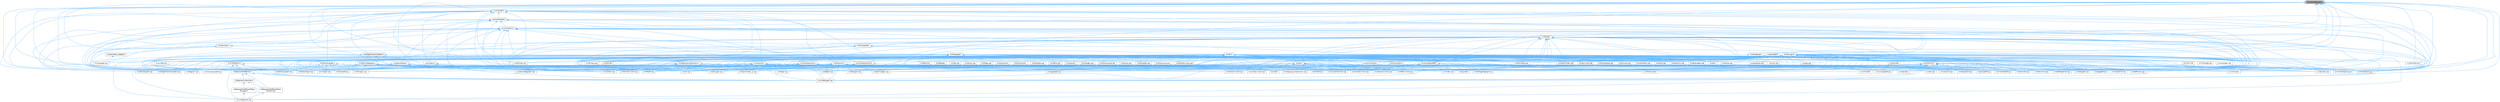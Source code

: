 digraph "src/membergroup.h"
{
 // INTERACTIVE_SVG=YES
 // LATEX_PDF_SIZE
  bgcolor="transparent";
  edge [fontname=Helvetica,fontsize=10,labelfontname=Helvetica,labelfontsize=10];
  node [fontname=Helvetica,fontsize=10,shape=box,height=0.2,width=0.4];
  Node1 [label="src/membergroup.h",height=0.2,width=0.4,color="gray40", fillcolor="grey60", style="filled", fontcolor="black",tooltip=" "];
  Node1 -> Node2 [dir="back",color="steelblue1",style="solid"];
  Node2 [label="src/classdef.cpp",height=0.2,width=0.4,color="grey40", fillcolor="white", style="filled",URL="$de/d89/classdef_8cpp.html",tooltip=" "];
  Node1 -> Node3 [dir="back",color="steelblue1",style="solid"];
  Node3 [label="src/classdef.h",height=0.2,width=0.4,color="grey40", fillcolor="white", style="filled",URL="$d1/da6/classdef_8h.html",tooltip=" "];
  Node3 -> Node2 [dir="back",color="steelblue1",style="solid"];
  Node3 -> Node4 [dir="back",color="steelblue1",style="solid"];
  Node4 [label="src/classlist.h",height=0.2,width=0.4,color="grey40", fillcolor="white", style="filled",URL="$d2/df8/classlist_8h.html",tooltip=" "];
  Node4 -> Node2 [dir="back",color="steelblue1",style="solid"];
  Node4 -> Node5 [dir="back",color="steelblue1",style="solid"];
  Node5 [label="src/classlist.cpp",height=0.2,width=0.4,color="grey40", fillcolor="white", style="filled",URL="$d6/d10/classlist_8cpp.html",tooltip=" "];
  Node4 -> Node6 [dir="back",color="steelblue1",style="solid"];
  Node6 [label="src/code.l",height=0.2,width=0.4,color="grey40", fillcolor="white", style="filled",URL="$da/d1f/code_8l.html",tooltip=" "];
  Node4 -> Node7 [dir="back",color="steelblue1",style="solid"];
  Node7 [label="src/context.cpp",height=0.2,width=0.4,color="grey40", fillcolor="white", style="filled",URL="$db/d12/context_8cpp.html",tooltip=" "];
  Node4 -> Node8 [dir="back",color="steelblue1",style="solid"];
  Node8 [label="src/defgen.cpp",height=0.2,width=0.4,color="grey40", fillcolor="white", style="filled",URL="$d3/d17/defgen_8cpp.html",tooltip=" "];
  Node4 -> Node9 [dir="back",color="steelblue1",style="solid"];
  Node9 [label="src/diagram.cpp",height=0.2,width=0.4,color="grey40", fillcolor="white", style="filled",URL="$da/d0d/diagram_8cpp.html",tooltip=" "];
  Node4 -> Node10 [dir="back",color="steelblue1",style="solid"];
  Node10 [label="src/docbookgen.cpp",height=0.2,width=0.4,color="grey40", fillcolor="white", style="filled",URL="$d8/d29/docbookgen_8cpp.html",tooltip=" "];
  Node4 -> Node11 [dir="back",color="steelblue1",style="solid"];
  Node11 [label="src/docparser.cpp",height=0.2,width=0.4,color="grey40", fillcolor="white", style="filled",URL="$da/d17/docparser_8cpp.html",tooltip=" "];
  Node4 -> Node12 [dir="back",color="steelblue1",style="solid"];
  Node12 [label="src/dotgfxhierarchytable.cpp",height=0.2,width=0.4,color="grey40", fillcolor="white", style="filled",URL="$d4/d09/dotgfxhierarchytable_8cpp.html",tooltip=" "];
  Node4 -> Node13 [dir="back",color="steelblue1",style="solid"];
  Node13 [label="src/dotgroupcollaboration.cpp",height=0.2,width=0.4,color="grey40", fillcolor="white", style="filled",URL="$d1/d86/dotgroupcollaboration_8cpp.html",tooltip=" "];
  Node4 -> Node14 [dir="back",color="steelblue1",style="solid"];
  Node14 [label="src/doxygen.cpp",height=0.2,width=0.4,color="grey40", fillcolor="white", style="filled",URL="$dc/d98/doxygen_8cpp.html",tooltip=" "];
  Node4 -> Node15 [dir="back",color="steelblue1",style="solid"];
  Node15 [label="src/filedef.cpp",height=0.2,width=0.4,color="grey40", fillcolor="white", style="filled",URL="$d6/ddc/filedef_8cpp.html",tooltip=" "];
  Node4 -> Node16 [dir="back",color="steelblue1",style="solid"];
  Node16 [label="src/fortrancode.l",height=0.2,width=0.4,color="grey40", fillcolor="white", style="filled",URL="$d9/d5b/fortrancode_8l.html",tooltip=" "];
  Node4 -> Node17 [dir="back",color="steelblue1",style="solid"];
  Node17 [label="src/groupdef.cpp",height=0.2,width=0.4,color="grey40", fillcolor="white", style="filled",URL="$d6/d42/groupdef_8cpp.html",tooltip=" "];
  Node4 -> Node18 [dir="back",color="steelblue1",style="solid"];
  Node18 [label="src/index.cpp",height=0.2,width=0.4,color="grey40", fillcolor="white", style="filled",URL="$db/d14/index_8cpp.html",tooltip="This file contains functions for the various index pages."];
  Node4 -> Node19 [dir="back",color="steelblue1",style="solid"];
  Node19 [label="src/latexgen.cpp",height=0.2,width=0.4,color="grey40", fillcolor="white", style="filled",URL="$d4/d42/latexgen_8cpp.html",tooltip=" "];
  Node4 -> Node20 [dir="back",color="steelblue1",style="solid"];
  Node20 [label="src/namespacedef.cpp",height=0.2,width=0.4,color="grey40", fillcolor="white", style="filled",URL="$d7/d1c/namespacedef_8cpp.html",tooltip=" "];
  Node4 -> Node21 [dir="back",color="steelblue1",style="solid"];
  Node21 [label="src/perlmodgen.cpp",height=0.2,width=0.4,color="grey40", fillcolor="white", style="filled",URL="$de/dd0/perlmodgen_8cpp.html",tooltip=" "];
  Node4 -> Node22 [dir="back",color="steelblue1",style="solid"];
  Node22 [label="src/pycode.l",height=0.2,width=0.4,color="grey40", fillcolor="white", style="filled",URL="$d3/ded/pycode_8l.html",tooltip=" "];
  Node4 -> Node23 [dir="back",color="steelblue1",style="solid"];
  Node23 [label="src/rtfgen.cpp",height=0.2,width=0.4,color="grey40", fillcolor="white", style="filled",URL="$d0/d9c/rtfgen_8cpp.html",tooltip=" "];
  Node4 -> Node24 [dir="back",color="steelblue1",style="solid"];
  Node24 [label="src/searchindex_js.cpp",height=0.2,width=0.4,color="grey40", fillcolor="white", style="filled",URL="$d9/d2f/searchindex__js_8cpp.html",tooltip=" "];
  Node4 -> Node25 [dir="back",color="steelblue1",style="solid"];
  Node25 [label="src/util.cpp",height=0.2,width=0.4,color="grey40", fillcolor="white", style="filled",URL="$df/d2d/util_8cpp.html",tooltip=" "];
  Node4 -> Node26 [dir="back",color="steelblue1",style="solid"];
  Node26 [label="src/vhdldocgen.cpp",height=0.2,width=0.4,color="grey40", fillcolor="white", style="filled",URL="$de/dea/vhdldocgen_8cpp.html",tooltip=" "];
  Node4 -> Node27 [dir="back",color="steelblue1",style="solid"];
  Node27 [label="src/xmlgen.cpp",height=0.2,width=0.4,color="grey40", fillcolor="white", style="filled",URL="$d0/dc3/xmlgen_8cpp.html",tooltip=" "];
  Node3 -> Node28 [dir="back",color="steelblue1",style="solid"];
  Node28 [label="src/context.h",height=0.2,width=0.4,color="grey40", fillcolor="white", style="filled",URL="$dc/d1e/context_8h.html",tooltip=" "];
  Node28 -> Node7 [dir="back",color="steelblue1",style="solid"];
  Node28 -> Node14 [dir="back",color="steelblue1",style="solid"];
  Node3 -> Node9 [dir="back",color="steelblue1",style="solid"];
  Node3 -> Node10 [dir="back",color="steelblue1",style="solid"];
  Node3 -> Node29 [dir="back",color="steelblue1",style="solid"];
  Node29 [label="src/docsets.cpp",height=0.2,width=0.4,color="grey40", fillcolor="white", style="filled",URL="$d7/d8f/docsets_8cpp.html",tooltip=" "];
  Node3 -> Node30 [dir="back",color="steelblue1",style="solid"];
  Node30 [label="src/dotclassgraph.h",height=0.2,width=0.4,color="grey40", fillcolor="white", style="filled",URL="$d5/d04/dotclassgraph_8h.html",tooltip=" "];
  Node30 -> Node2 [dir="back",color="steelblue1",style="solid"];
  Node30 -> Node7 [dir="back",color="steelblue1",style="solid"];
  Node30 -> Node8 [dir="back",color="steelblue1",style="solid"];
  Node30 -> Node10 [dir="back",color="steelblue1",style="solid"];
  Node30 -> Node31 [dir="back",color="steelblue1",style="solid"];
  Node31 [label="src/dotclassgraph.cpp",height=0.2,width=0.4,color="grey40", fillcolor="white", style="filled",URL="$d4/dcd/dotclassgraph_8cpp.html",tooltip=" "];
  Node30 -> Node32 [dir="back",color="steelblue1",style="solid"];
  Node32 [label="src/htmlgen.cpp",height=0.2,width=0.4,color="grey40", fillcolor="white", style="filled",URL="$d8/d6e/htmlgen_8cpp.html",tooltip=" "];
  Node30 -> Node19 [dir="back",color="steelblue1",style="solid"];
  Node30 -> Node23 [dir="back",color="steelblue1",style="solid"];
  Node30 -> Node27 [dir="back",color="steelblue1",style="solid"];
  Node3 -> Node33 [dir="back",color="steelblue1",style="solid"];
  Node33 [label="src/dotgfxhierarchytable.h",height=0.2,width=0.4,color="grey40", fillcolor="white", style="filled",URL="$d2/de7/dotgfxhierarchytable_8h.html",tooltip=" "];
  Node33 -> Node7 [dir="back",color="steelblue1",style="solid"];
  Node33 -> Node28 [dir="back",color="steelblue1",style="solid"];
  Node33 -> Node12 [dir="back",color="steelblue1",style="solid"];
  Node33 -> Node32 [dir="back",color="steelblue1",style="solid"];
  Node33 -> Node18 [dir="back",color="steelblue1",style="solid"];
  Node3 -> Node34 [dir="back",color="steelblue1",style="solid"];
  Node34 [label="src/dotnode.cpp",height=0.2,width=0.4,color="grey40", fillcolor="white", style="filled",URL="$df/d58/dotnode_8cpp.html",tooltip=" "];
  Node3 -> Node15 [dir="back",color="steelblue1",style="solid"];
  Node3 -> Node35 [dir="back",color="steelblue1",style="solid"];
  Node35 [label="src/ftvhelp.cpp",height=0.2,width=0.4,color="grey40", fillcolor="white", style="filled",URL="$db/d41/ftvhelp_8cpp.html",tooltip=" "];
  Node3 -> Node17 [dir="back",color="steelblue1",style="solid"];
  Node3 -> Node36 [dir="back",color="steelblue1",style="solid"];
  Node36 [label="src/memberdef.h",height=0.2,width=0.4,color="grey40", fillcolor="white", style="filled",URL="$d4/d46/memberdef_8h.html",tooltip=" "];
  Node36 -> Node10 [dir="back",color="steelblue1",style="solid"];
  Node36 -> Node29 [dir="back",color="steelblue1",style="solid"];
  Node36 -> Node37 [dir="back",color="steelblue1",style="solid"];
  Node37 [label="src/dotcallgraph.h",height=0.2,width=0.4,color="grey40", fillcolor="white", style="filled",URL="$dc/dcf/dotcallgraph_8h.html",tooltip=" "];
  Node37 -> Node7 [dir="back",color="steelblue1",style="solid"];
  Node37 -> Node10 [dir="back",color="steelblue1",style="solid"];
  Node37 -> Node38 [dir="back",color="steelblue1",style="solid"];
  Node38 [label="src/dotcallgraph.cpp",height=0.2,width=0.4,color="grey40", fillcolor="white", style="filled",URL="$d4/dd5/dotcallgraph_8cpp.html",tooltip=" "];
  Node37 -> Node32 [dir="back",color="steelblue1",style="solid"];
  Node37 -> Node19 [dir="back",color="steelblue1",style="solid"];
  Node37 -> Node39 [dir="back",color="steelblue1",style="solid"];
  Node39 [label="src/memberdef.cpp",height=0.2,width=0.4,color="grey40", fillcolor="white", style="filled",URL="$d0/d72/memberdef_8cpp.html",tooltip=" "];
  Node37 -> Node23 [dir="back",color="steelblue1",style="solid"];
  Node36 -> Node15 [dir="back",color="steelblue1",style="solid"];
  Node36 -> Node40 [dir="back",color="steelblue1",style="solid"];
  Node40 [label="src/htmldocvisitor.cpp",height=0.2,width=0.4,color="grey40", fillcolor="white", style="filled",URL="$da/db0/htmldocvisitor_8cpp.html",tooltip=" "];
  Node36 -> Node41 [dir="back",color="steelblue1",style="solid"];
  Node41 [label="src/htmlhelp.cpp",height=0.2,width=0.4,color="grey40", fillcolor="white", style="filled",URL="$d3/d4b/htmlhelp_8cpp.html",tooltip=" "];
  Node36 -> Node39 [dir="back",color="steelblue1",style="solid"];
  Node36 -> Node42 [dir="back",color="steelblue1",style="solid"];
  Node42 [label="src/memberlist.h",height=0.2,width=0.4,color="grey40", fillcolor="white", style="filled",URL="$dd/d78/memberlist_8h.html",tooltip=" "];
  Node42 -> Node2 [dir="back",color="steelblue1",style="solid"];
  Node42 -> Node28 [dir="back",color="steelblue1",style="solid"];
  Node42 -> Node8 [dir="back",color="steelblue1",style="solid"];
  Node42 -> Node43 [dir="back",color="steelblue1",style="solid"];
  Node43 [label="src/definition.cpp",height=0.2,width=0.4,color="grey40", fillcolor="white", style="filled",URL="$d3/dea/definition_8cpp.html",tooltip=" "];
  Node42 -> Node10 [dir="back",color="steelblue1",style="solid"];
  Node42 -> Node38 [dir="back",color="steelblue1",style="solid"];
  Node42 -> Node34 [dir="back",color="steelblue1",style="solid"];
  Node42 -> Node14 [dir="back",color="steelblue1",style="solid"];
  Node42 -> Node44 [dir="back",color="steelblue1",style="solid"];
  Node44 [label="src/doxygen.h",height=0.2,width=0.4,color="grey40", fillcolor="white", style="filled",URL="$d1/da1/doxygen_8h.html",tooltip=" "];
  Node44 -> Node2 [dir="back",color="steelblue1",style="solid"];
  Node44 -> Node5 [dir="back",color="steelblue1",style="solid"];
  Node44 -> Node6 [dir="back",color="steelblue1",style="solid"];
  Node44 -> Node45 [dir="back",color="steelblue1",style="solid"];
  Node45 [label="src/commentcnv.l",height=0.2,width=0.4,color="grey40", fillcolor="white", style="filled",URL="$d0/d47/commentcnv_8l.html",tooltip=" "];
  Node44 -> Node46 [dir="back",color="steelblue1",style="solid"];
  Node46 [label="src/commentscan.l",height=0.2,width=0.4,color="grey40", fillcolor="white", style="filled",URL="$d7/d5f/commentscan_8l.html",tooltip=" "];
  Node44 -> Node47 [dir="back",color="steelblue1",style="solid"];
  Node47 [label="src/conceptdef.cpp",height=0.2,width=0.4,color="grey40", fillcolor="white", style="filled",URL="$d8/d0a/conceptdef_8cpp.html",tooltip=" "];
  Node44 -> Node7 [dir="back",color="steelblue1",style="solid"];
  Node44 -> Node8 [dir="back",color="steelblue1",style="solid"];
  Node44 -> Node43 [dir="back",color="steelblue1",style="solid"];
  Node44 -> Node9 [dir="back",color="steelblue1",style="solid"];
  Node44 -> Node48 [dir="back",color="steelblue1",style="solid"];
  Node48 [label="src/dirdef.cpp",height=0.2,width=0.4,color="grey40", fillcolor="white", style="filled",URL="$d8/d52/dirdef_8cpp.html",tooltip=" "];
  Node44 -> Node10 [dir="back",color="steelblue1",style="solid"];
  Node44 -> Node49 [dir="back",color="steelblue1",style="solid"];
  Node49 [label="src/docbookvisitor.cpp",height=0.2,width=0.4,color="grey40", fillcolor="white", style="filled",URL="$dc/d05/docbookvisitor_8cpp.html",tooltip=" "];
  Node44 -> Node50 [dir="back",color="steelblue1",style="solid"];
  Node50 [label="src/docgroup.cpp",height=0.2,width=0.4,color="grey40", fillcolor="white", style="filled",URL="$d3/d36/docgroup_8cpp.html",tooltip=" "];
  Node44 -> Node51 [dir="back",color="steelblue1",style="solid"];
  Node51 [label="src/docnode.cpp",height=0.2,width=0.4,color="grey40", fillcolor="white", style="filled",URL="$d0/d2b/docnode_8cpp.html",tooltip=" "];
  Node44 -> Node11 [dir="back",color="steelblue1",style="solid"];
  Node44 -> Node29 [dir="back",color="steelblue1",style="solid"];
  Node44 -> Node52 [dir="back",color="steelblue1",style="solid"];
  Node52 [label="src/doctokenizer.l",height=0.2,width=0.4,color="grey40", fillcolor="white", style="filled",URL="$d1/d39/doctokenizer_8l.html",tooltip=" "];
  Node44 -> Node53 [dir="back",color="steelblue1",style="solid"];
  Node53 [label="src/docvisitor.cpp",height=0.2,width=0.4,color="grey40", fillcolor="white", style="filled",URL="$da/d39/docvisitor_8cpp.html",tooltip=" "];
  Node44 -> Node54 [dir="back",color="steelblue1",style="solid"];
  Node54 [label="src/dot.cpp",height=0.2,width=0.4,color="grey40", fillcolor="white", style="filled",URL="$de/daa/dot_8cpp.html",tooltip=" "];
  Node44 -> Node55 [dir="back",color="steelblue1",style="solid"];
  Node55 [label="src/dot.h",height=0.2,width=0.4,color="grey40", fillcolor="white", style="filled",URL="$d6/d4a/dot_8h.html",tooltip=" "];
  Node55 -> Node2 [dir="back",color="steelblue1",style="solid"];
  Node55 -> Node7 [dir="back",color="steelblue1",style="solid"];
  Node55 -> Node8 [dir="back",color="steelblue1",style="solid"];
  Node55 -> Node48 [dir="back",color="steelblue1",style="solid"];
  Node55 -> Node10 [dir="back",color="steelblue1",style="solid"];
  Node55 -> Node49 [dir="back",color="steelblue1",style="solid"];
  Node55 -> Node54 [dir="back",color="steelblue1",style="solid"];
  Node55 -> Node56 [dir="back",color="steelblue1",style="solid"];
  Node56 [label="src/dotfilepatcher.cpp",height=0.2,width=0.4,color="grey40", fillcolor="white", style="filled",URL="$d9/d92/dotfilepatcher_8cpp.html",tooltip=" "];
  Node55 -> Node57 [dir="back",color="steelblue1",style="solid"];
  Node57 [label="src/dotgraph.cpp",height=0.2,width=0.4,color="grey40", fillcolor="white", style="filled",URL="$de/d45/dotgraph_8cpp.html",tooltip=" "];
  Node55 -> Node58 [dir="back",color="steelblue1",style="solid"];
  Node58 [label="src/dotlegendgraph.cpp",height=0.2,width=0.4,color="grey40", fillcolor="white", style="filled",URL="$d4/d33/dotlegendgraph_8cpp.html",tooltip=" "];
  Node55 -> Node59 [dir="back",color="steelblue1",style="solid"];
  Node59 [label="src/dotrunner.cpp",height=0.2,width=0.4,color="grey40", fillcolor="white", style="filled",URL="$d1/dfe/dotrunner_8cpp.html",tooltip=" "];
  Node55 -> Node14 [dir="back",color="steelblue1",style="solid"];
  Node55 -> Node15 [dir="back",color="steelblue1",style="solid"];
  Node55 -> Node17 [dir="back",color="steelblue1",style="solid"];
  Node55 -> Node40 [dir="back",color="steelblue1",style="solid"];
  Node55 -> Node32 [dir="back",color="steelblue1",style="solid"];
  Node55 -> Node18 [dir="back",color="steelblue1",style="solid"];
  Node55 -> Node60 [dir="back",color="steelblue1",style="solid"];
  Node60 [label="src/latexdocvisitor.cpp",height=0.2,width=0.4,color="grey40", fillcolor="white", style="filled",URL="$d1/d4e/latexdocvisitor_8cpp.html",tooltip=" "];
  Node55 -> Node19 [dir="back",color="steelblue1",style="solid"];
  Node55 -> Node61 [dir="back",color="steelblue1",style="solid"];
  Node61 [label="src/mandocvisitor.cpp",height=0.2,width=0.4,color="grey40", fillcolor="white", style="filled",URL="$d8/dde/mandocvisitor_8cpp.html",tooltip=" "];
  Node55 -> Node39 [dir="back",color="steelblue1",style="solid"];
  Node55 -> Node62 [dir="back",color="steelblue1",style="solid"];
  Node62 [label="src/rtfdocvisitor.cpp",height=0.2,width=0.4,color="grey40", fillcolor="white", style="filled",URL="$de/d9a/rtfdocvisitor_8cpp.html",tooltip=" "];
  Node55 -> Node23 [dir="back",color="steelblue1",style="solid"];
  Node55 -> Node63 [dir="back",color="steelblue1",style="solid"];
  Node63 [label="src/xmldocvisitor.cpp",height=0.2,width=0.4,color="grey40", fillcolor="white", style="filled",URL="$dd/db6/xmldocvisitor_8cpp.html",tooltip=" "];
  Node55 -> Node27 [dir="back",color="steelblue1",style="solid"];
  Node44 -> Node64 [dir="back",color="steelblue1",style="solid"];
  Node64 [label="src/dotdirdeps.cpp",height=0.2,width=0.4,color="grey40", fillcolor="white", style="filled",URL="$da/d45/dotdirdeps_8cpp.html",tooltip=" "];
  Node44 -> Node56 [dir="back",color="steelblue1",style="solid"];
  Node44 -> Node12 [dir="back",color="steelblue1",style="solid"];
  Node44 -> Node57 [dir="back",color="steelblue1",style="solid"];
  Node44 -> Node13 [dir="back",color="steelblue1",style="solid"];
  Node44 -> Node58 [dir="back",color="steelblue1",style="solid"];
  Node44 -> Node34 [dir="back",color="steelblue1",style="solid"];
  Node44 -> Node59 [dir="back",color="steelblue1",style="solid"];
  Node44 -> Node14 [dir="back",color="steelblue1",style="solid"];
  Node44 -> Node65 [dir="back",color="steelblue1",style="solid"];
  Node65 [label="src/eclipsehelp.cpp",height=0.2,width=0.4,color="grey40", fillcolor="white", style="filled",URL="$d8/d56/eclipsehelp_8cpp.html",tooltip=" "];
  Node44 -> Node66 [dir="back",color="steelblue1",style="solid"];
  Node66 [label="src/entry.cpp",height=0.2,width=0.4,color="grey40", fillcolor="white", style="filled",URL="$d2/dd2/entry_8cpp.html",tooltip=" "];
  Node44 -> Node15 [dir="back",color="steelblue1",style="solid"];
  Node44 -> Node67 [dir="back",color="steelblue1",style="solid"];
  Node67 [label="src/formula.cpp",height=0.2,width=0.4,color="grey40", fillcolor="white", style="filled",URL="$d7/d5b/formula_8cpp.html",tooltip=" "];
  Node44 -> Node16 [dir="back",color="steelblue1",style="solid"];
  Node44 -> Node68 [dir="back",color="steelblue1",style="solid"];
  Node68 [label="src/fortranscanner.l",height=0.2,width=0.4,color="grey40", fillcolor="white", style="filled",URL="$dd/d00/fortranscanner_8l.html",tooltip=" "];
  Node44 -> Node35 [dir="back",color="steelblue1",style="solid"];
  Node44 -> Node17 [dir="back",color="steelblue1",style="solid"];
  Node44 -> Node40 [dir="back",color="steelblue1",style="solid"];
  Node44 -> Node32 [dir="back",color="steelblue1",style="solid"];
  Node44 -> Node41 [dir="back",color="steelblue1",style="solid"];
  Node44 -> Node18 [dir="back",color="steelblue1",style="solid"];
  Node44 -> Node60 [dir="back",color="steelblue1",style="solid"];
  Node44 -> Node19 [dir="back",color="steelblue1",style="solid"];
  Node44 -> Node69 [dir="back",color="steelblue1",style="solid"];
  Node69 [label="src/layout.cpp",height=0.2,width=0.4,color="grey40", fillcolor="white", style="filled",URL="$db/d16/layout_8cpp.html",tooltip=" "];
  Node44 -> Node70 [dir="back",color="steelblue1",style="solid"];
  Node70 [label="src/lexcode.l",height=0.2,width=0.4,color="grey40", fillcolor="white", style="filled",URL="$d0/d7e/lexcode_8l.html",tooltip=" "];
  Node44 -> Node71 [dir="back",color="steelblue1",style="solid"];
  Node71 [label="src/main.cpp",height=0.2,width=0.4,color="grey40", fillcolor="white", style="filled",URL="$df/d0a/main_8cpp.html",tooltip="main entry point for doxygen"];
  Node44 -> Node61 [dir="back",color="steelblue1",style="solid"];
  Node44 -> Node72 [dir="back",color="steelblue1",style="solid"];
  Node72 [label="src/mangen.cpp",height=0.2,width=0.4,color="grey40", fillcolor="white", style="filled",URL="$d7/de7/mangen_8cpp.html",tooltip=" "];
  Node44 -> Node73 [dir="back",color="steelblue1",style="solid"];
  Node73 [label="src/markdown.cpp",height=0.2,width=0.4,color="grey40", fillcolor="white", style="filled",URL="$de/d04/markdown_8cpp.html",tooltip=" "];
  Node44 -> Node39 [dir="back",color="steelblue1",style="solid"];
  Node44 -> Node74 [dir="back",color="steelblue1",style="solid"];
  Node74 [label="src/membergroup.cpp",height=0.2,width=0.4,color="grey40", fillcolor="white", style="filled",URL="$d6/d18/membergroup_8cpp.html",tooltip=" "];
  Node44 -> Node75 [dir="back",color="steelblue1",style="solid"];
  Node75 [label="src/memberlist.cpp",height=0.2,width=0.4,color="grey40", fillcolor="white", style="filled",URL="$d0/d14/memberlist_8cpp.html",tooltip=" "];
  Node44 -> Node76 [dir="back",color="steelblue1",style="solid"];
  Node76 [label="src/message.cpp",height=0.2,width=0.4,color="grey40", fillcolor="white", style="filled",URL="$d8/d6a/message_8cpp.html",tooltip=" "];
  Node44 -> Node77 [dir="back",color="steelblue1",style="solid"];
  Node77 [label="src/msc.cpp",height=0.2,width=0.4,color="grey40", fillcolor="white", style="filled",URL="$db/d33/msc_8cpp.html",tooltip=" "];
  Node44 -> Node20 [dir="back",color="steelblue1",style="solid"];
  Node44 -> Node78 [dir="back",color="steelblue1",style="solid"];
  Node78 [label="src/outputgen.cpp",height=0.2,width=0.4,color="grey40", fillcolor="white", style="filled",URL="$d0/d17/outputgen_8cpp.html",tooltip=" "];
  Node44 -> Node79 [dir="back",color="steelblue1",style="solid"];
  Node79 [label="src/outputlist.cpp",height=0.2,width=0.4,color="grey40", fillcolor="white", style="filled",URL="$db/dd8/outputlist_8cpp.html",tooltip=" "];
  Node44 -> Node80 [dir="back",color="steelblue1",style="solid"];
  Node80 [label="src/outputlist.h",height=0.2,width=0.4,color="grey40", fillcolor="white", style="filled",URL="$d2/db9/outputlist_8h.html",tooltip=" "];
  Node80 -> Node2 [dir="back",color="steelblue1",style="solid"];
  Node80 -> Node5 [dir="back",color="steelblue1",style="solid"];
  Node80 -> Node6 [dir="back",color="steelblue1",style="solid"];
  Node80 -> Node47 [dir="back",color="steelblue1",style="solid"];
  Node80 -> Node43 [dir="back",color="steelblue1",style="solid"];
  Node80 -> Node48 [dir="back",color="steelblue1",style="solid"];
  Node80 -> Node14 [dir="back",color="steelblue1",style="solid"];
  Node80 -> Node15 [dir="back",color="steelblue1",style="solid"];
  Node80 -> Node16 [dir="back",color="steelblue1",style="solid"];
  Node80 -> Node17 [dir="back",color="steelblue1",style="solid"];
  Node80 -> Node18 [dir="back",color="steelblue1",style="solid"];
  Node80 -> Node39 [dir="back",color="steelblue1",style="solid"];
  Node80 -> Node74 [dir="back",color="steelblue1",style="solid"];
  Node80 -> Node75 [dir="back",color="steelblue1",style="solid"];
  Node80 -> Node20 [dir="back",color="steelblue1",style="solid"];
  Node80 -> Node79 [dir="back",color="steelblue1",style="solid"];
  Node80 -> Node81 [dir="back",color="steelblue1",style="solid"];
  Node81 [label="src/pagedef.cpp",height=0.2,width=0.4,color="grey40", fillcolor="white", style="filled",URL="$d9/db4/pagedef_8cpp.html",tooltip=" "];
  Node80 -> Node22 [dir="back",color="steelblue1",style="solid"];
  Node80 -> Node82 [dir="back",color="steelblue1",style="solid"];
  Node82 [label="src/sqlcode.l",height=0.2,width=0.4,color="grey40", fillcolor="white", style="filled",URL="$d2/dda/sqlcode_8l.html",tooltip=" "];
  Node80 -> Node25 [dir="back",color="steelblue1",style="solid"];
  Node80 -> Node83 [dir="back",color="steelblue1",style="solid"];
  Node83 [label="src/vhdlcode.l",height=0.2,width=0.4,color="grey40", fillcolor="white", style="filled",URL="$d5/d6a/vhdlcode_8l.html",tooltip=" "];
  Node80 -> Node26 [dir="back",color="steelblue1",style="solid"];
  Node80 -> Node84 [dir="back",color="steelblue1",style="solid"];
  Node84 [label="src/vhdljjparser.cpp",height=0.2,width=0.4,color="grey40", fillcolor="white", style="filled",URL="$d1/d86/vhdljjparser_8cpp.html",tooltip=" "];
  Node80 -> Node85 [dir="back",color="steelblue1",style="solid"];
  Node85 [label="src/xmlcode.l",height=0.2,width=0.4,color="grey40", fillcolor="white", style="filled",URL="$dc/dc1/xmlcode_8l.html",tooltip=" "];
  Node44 -> Node81 [dir="back",color="steelblue1",style="solid"];
  Node44 -> Node21 [dir="back",color="steelblue1",style="solid"];
  Node44 -> Node86 [dir="back",color="steelblue1",style="solid"];
  Node86 [label="src/plantuml.cpp",height=0.2,width=0.4,color="grey40", fillcolor="white", style="filled",URL="$d7/d5b/plantuml_8cpp.html",tooltip=" "];
  Node44 -> Node87 [dir="back",color="steelblue1",style="solid"];
  Node87 [label="src/pre.l",height=0.2,width=0.4,color="grey40", fillcolor="white", style="filled",URL="$d0/da7/pre_8l.html",tooltip=" "];
  Node44 -> Node22 [dir="back",color="steelblue1",style="solid"];
  Node44 -> Node88 [dir="back",color="steelblue1",style="solid"];
  Node88 [label="src/pyscanner.l",height=0.2,width=0.4,color="grey40", fillcolor="white", style="filled",URL="$de/d2b/pyscanner_8l.html",tooltip=" "];
  Node44 -> Node89 [dir="back",color="steelblue1",style="solid"];
  Node89 [label="src/qhp.cpp",height=0.2,width=0.4,color="grey40", fillcolor="white", style="filled",URL="$d9/d45/qhp_8cpp.html",tooltip=" "];
  Node44 -> Node62 [dir="back",color="steelblue1",style="solid"];
  Node44 -> Node23 [dir="back",color="steelblue1",style="solid"];
  Node44 -> Node90 [dir="back",color="steelblue1",style="solid"];
  Node90 [label="src/scanner.l",height=0.2,width=0.4,color="grey40", fillcolor="white", style="filled",URL="$da/d11/scanner_8l.html",tooltip=" "];
  Node44 -> Node91 [dir="back",color="steelblue1",style="solid"];
  Node91 [label="src/searchindex.cpp",height=0.2,width=0.4,color="grey40", fillcolor="white", style="filled",URL="$d7/d79/searchindex_8cpp.html",tooltip=" "];
  Node44 -> Node24 [dir="back",color="steelblue1",style="solid"];
  Node44 -> Node82 [dir="back",color="steelblue1",style="solid"];
  Node44 -> Node92 [dir="back",color="steelblue1",style="solid"];
  Node92 [label="src/symbolresolver.cpp",height=0.2,width=0.4,color="grey40", fillcolor="white", style="filled",URL="$d2/d99/symbolresolver_8cpp.html",tooltip=" "];
  Node44 -> Node93 [dir="back",color="steelblue1",style="solid"];
  Node93 [label="src/tagreader.cpp",height=0.2,width=0.4,color="grey40", fillcolor="white", style="filled",URL="$d4/d7b/tagreader_8cpp.html",tooltip=" "];
  Node44 -> Node94 [dir="back",color="steelblue1",style="solid"];
  Node94 [label="src/tooltip.cpp",height=0.2,width=0.4,color="grey40", fillcolor="white", style="filled",URL="$d7/d56/tooltip_8cpp.html",tooltip=" "];
  Node44 -> Node25 [dir="back",color="steelblue1",style="solid"];
  Node44 -> Node83 [dir="back",color="steelblue1",style="solid"];
  Node44 -> Node26 [dir="back",color="steelblue1",style="solid"];
  Node44 -> Node84 [dir="back",color="steelblue1",style="solid"];
  Node44 -> Node85 [dir="back",color="steelblue1",style="solid"];
  Node44 -> Node63 [dir="back",color="steelblue1",style="solid"];
  Node44 -> Node27 [dir="back",color="steelblue1",style="solid"];
  Node42 -> Node15 [dir="back",color="steelblue1",style="solid"];
  Node42 -> Node95 [dir="back",color="steelblue1",style="solid"];
  Node95 [label="src/filedef.h",height=0.2,width=0.4,color="grey40", fillcolor="white", style="filled",URL="$d4/d3a/filedef_8h.html",tooltip=" "];
  Node95 -> Node2 [dir="back",color="steelblue1",style="solid"];
  Node95 -> Node6 [dir="back",color="steelblue1",style="solid"];
  Node95 -> Node96 [dir="back",color="steelblue1",style="solid"];
  Node96 [label="src/conceptdef.h",height=0.2,width=0.4,color="grey40", fillcolor="white", style="filled",URL="$da/df1/conceptdef_8h.html",tooltip=" "];
  Node96 -> Node47 [dir="back",color="steelblue1",style="solid"];
  Node96 -> Node14 [dir="back",color="steelblue1",style="solid"];
  Node96 -> Node15 [dir="back",color="steelblue1",style="solid"];
  Node96 -> Node20 [dir="back",color="steelblue1",style="solid"];
  Node96 -> Node97 [dir="back",color="steelblue1",style="solid"];
  Node97 [label="src/util.h",height=0.2,width=0.4,color="grey40", fillcolor="white", style="filled",URL="$d8/d3c/util_8h.html",tooltip="A bunch of utility functions."];
  Node97 -> Node98 [dir="back",color="steelblue1",style="solid"];
  Node98 [label="src/cite.cpp",height=0.2,width=0.4,color="grey40", fillcolor="white", style="filled",URL="$d5/d0b/cite_8cpp.html",tooltip=" "];
  Node97 -> Node2 [dir="back",color="steelblue1",style="solid"];
  Node97 -> Node5 [dir="back",color="steelblue1",style="solid"];
  Node97 -> Node6 [dir="back",color="steelblue1",style="solid"];
  Node97 -> Node45 [dir="back",color="steelblue1",style="solid"];
  Node97 -> Node46 [dir="back",color="steelblue1",style="solid"];
  Node97 -> Node47 [dir="back",color="steelblue1",style="solid"];
  Node97 -> Node7 [dir="back",color="steelblue1",style="solid"];
  Node97 -> Node99 [dir="back",color="steelblue1",style="solid"];
  Node99 [label="src/declinfo.l",height=0.2,width=0.4,color="grey40", fillcolor="white", style="filled",URL="$d8/d0f/declinfo_8l.html",tooltip=" "];
  Node97 -> Node100 [dir="back",color="steelblue1",style="solid"];
  Node100 [label="src/defargs.l",height=0.2,width=0.4,color="grey40", fillcolor="white", style="filled",URL="$de/df3/defargs_8l.html",tooltip=" "];
  Node97 -> Node8 [dir="back",color="steelblue1",style="solid"];
  Node97 -> Node43 [dir="back",color="steelblue1",style="solid"];
  Node97 -> Node101 [dir="back",color="steelblue1",style="solid"];
  Node101 [label="src/dia.cpp",height=0.2,width=0.4,color="grey40", fillcolor="white", style="filled",URL="$d1/df5/dia_8cpp.html",tooltip=" "];
  Node97 -> Node9 [dir="back",color="steelblue1",style="solid"];
  Node97 -> Node48 [dir="back",color="steelblue1",style="solid"];
  Node97 -> Node10 [dir="back",color="steelblue1",style="solid"];
  Node97 -> Node49 [dir="back",color="steelblue1",style="solid"];
  Node97 -> Node50 [dir="back",color="steelblue1",style="solid"];
  Node97 -> Node51 [dir="back",color="steelblue1",style="solid"];
  Node97 -> Node11 [dir="back",color="steelblue1",style="solid"];
  Node97 -> Node29 [dir="back",color="steelblue1",style="solid"];
  Node97 -> Node53 [dir="back",color="steelblue1",style="solid"];
  Node97 -> Node54 [dir="back",color="steelblue1",style="solid"];
  Node97 -> Node38 [dir="back",color="steelblue1",style="solid"];
  Node97 -> Node31 [dir="back",color="steelblue1",style="solid"];
  Node97 -> Node64 [dir="back",color="steelblue1",style="solid"];
  Node97 -> Node56 [dir="back",color="steelblue1",style="solid"];
  Node97 -> Node12 [dir="back",color="steelblue1",style="solid"];
  Node97 -> Node57 [dir="back",color="steelblue1",style="solid"];
  Node97 -> Node13 [dir="back",color="steelblue1",style="solid"];
  Node97 -> Node102 [dir="back",color="steelblue1",style="solid"];
  Node102 [label="src/dotincldepgraph.cpp",height=0.2,width=0.4,color="grey40", fillcolor="white", style="filled",URL="$da/d57/dotincldepgraph_8cpp.html",tooltip=" "];
  Node97 -> Node58 [dir="back",color="steelblue1",style="solid"];
  Node97 -> Node34 [dir="back",color="steelblue1",style="solid"];
  Node97 -> Node59 [dir="back",color="steelblue1",style="solid"];
  Node97 -> Node14 [dir="back",color="steelblue1",style="solid"];
  Node97 -> Node65 [dir="back",color="steelblue1",style="solid"];
  Node97 -> Node103 [dir="back",color="steelblue1",style="solid"];
  Node103 [label="src/emoji.cpp",height=0.2,width=0.4,color="grey40", fillcolor="white", style="filled",URL="$d2/d38/emoji_8cpp.html",tooltip=" "];
  Node97 -> Node66 [dir="back",color="steelblue1",style="solid"];
  Node97 -> Node15 [dir="back",color="steelblue1",style="solid"];
  Node97 -> Node104 [dir="back",color="steelblue1",style="solid"];
  Node104 [label="src/filename.h",height=0.2,width=0.4,color="grey40", fillcolor="white", style="filled",URL="$dc/dd6/filename_8h.html",tooltip=" "];
  Node104 -> Node6 [dir="back",color="steelblue1",style="solid"];
  Node104 -> Node7 [dir="back",color="steelblue1",style="solid"];
  Node104 -> Node8 [dir="back",color="steelblue1",style="solid"];
  Node104 -> Node48 [dir="back",color="steelblue1",style="solid"];
  Node104 -> Node10 [dir="back",color="steelblue1",style="solid"];
  Node104 -> Node49 [dir="back",color="steelblue1",style="solid"];
  Node104 -> Node14 [dir="back",color="steelblue1",style="solid"];
  Node104 -> Node15 [dir="back",color="steelblue1",style="solid"];
  Node104 -> Node18 [dir="back",color="steelblue1",style="solid"];
  Node104 -> Node19 [dir="back",color="steelblue1",style="solid"];
  Node104 -> Node21 [dir="back",color="steelblue1",style="solid"];
  Node104 -> Node23 [dir="back",color="steelblue1",style="solid"];
  Node104 -> Node24 [dir="back",color="steelblue1",style="solid"];
  Node104 -> Node93 [dir="back",color="steelblue1",style="solid"];
  Node104 -> Node25 [dir="back",color="steelblue1",style="solid"];
  Node104 -> Node26 [dir="back",color="steelblue1",style="solid"];
  Node104 -> Node63 [dir="back",color="steelblue1",style="solid"];
  Node104 -> Node27 [dir="back",color="steelblue1",style="solid"];
  Node97 -> Node67 [dir="back",color="steelblue1",style="solid"];
  Node97 -> Node16 [dir="back",color="steelblue1",style="solid"];
  Node97 -> Node68 [dir="back",color="steelblue1",style="solid"];
  Node97 -> Node35 [dir="back",color="steelblue1",style="solid"];
  Node97 -> Node17 [dir="back",color="steelblue1",style="solid"];
  Node97 -> Node105 [dir="back",color="steelblue1",style="solid"];
  Node105 [label="src/htags.cpp",height=0.2,width=0.4,color="grey40", fillcolor="white", style="filled",URL="$d9/db7/htags_8cpp.html",tooltip=" "];
  Node97 -> Node40 [dir="back",color="steelblue1",style="solid"];
  Node97 -> Node32 [dir="back",color="steelblue1",style="solid"];
  Node97 -> Node41 [dir="back",color="steelblue1",style="solid"];
  Node97 -> Node18 [dir="back",color="steelblue1",style="solid"];
  Node97 -> Node106 [dir="back",color="steelblue1",style="solid"];
  Node106 [label="src/language.cpp",height=0.2,width=0.4,color="grey40", fillcolor="white", style="filled",URL="$d2/d48/language_8cpp.html",tooltip=" "];
  Node97 -> Node60 [dir="back",color="steelblue1",style="solid"];
  Node97 -> Node19 [dir="back",color="steelblue1",style="solid"];
  Node97 -> Node69 [dir="back",color="steelblue1",style="solid"];
  Node97 -> Node107 [dir="back",color="steelblue1",style="solid"];
  Node107 [label="src/lexscanner.l",height=0.2,width=0.4,color="grey40", fillcolor="white", style="filled",URL="$d4/d7d/lexscanner_8l.html",tooltip=" "];
  Node97 -> Node61 [dir="back",color="steelblue1",style="solid"];
  Node97 -> Node72 [dir="back",color="steelblue1",style="solid"];
  Node97 -> Node73 [dir="back",color="steelblue1",style="solid"];
  Node97 -> Node39 [dir="back",color="steelblue1",style="solid"];
  Node97 -> Node74 [dir="back",color="steelblue1",style="solid"];
  Node97 -> Node75 [dir="back",color="steelblue1",style="solid"];
  Node97 -> Node77 [dir="back",color="steelblue1",style="solid"];
  Node97 -> Node20 [dir="back",color="steelblue1",style="solid"];
  Node97 -> Node81 [dir="back",color="steelblue1",style="solid"];
  Node97 -> Node21 [dir="back",color="steelblue1",style="solid"];
  Node97 -> Node86 [dir="back",color="steelblue1",style="solid"];
  Node97 -> Node108 [dir="back",color="steelblue1",style="solid"];
  Node108 [label="src/portable.cpp",height=0.2,width=0.4,color="grey40", fillcolor="white", style="filled",URL="$d0/d1c/portable_8cpp.html",tooltip=" "];
  Node97 -> Node87 [dir="back",color="steelblue1",style="solid"];
  Node97 -> Node22 [dir="back",color="steelblue1",style="solid"];
  Node97 -> Node88 [dir="back",color="steelblue1",style="solid"];
  Node97 -> Node89 [dir="back",color="steelblue1",style="solid"];
  Node97 -> Node109 [dir="back",color="steelblue1",style="solid"];
  Node109 [label="src/reflist.cpp",height=0.2,width=0.4,color="grey40", fillcolor="white", style="filled",URL="$d4/d09/reflist_8cpp.html",tooltip=" "];
  Node97 -> Node110 [dir="back",color="steelblue1",style="solid"];
  Node110 [label="src/resourcemgr.cpp",height=0.2,width=0.4,color="grey40", fillcolor="white", style="filled",URL="$d6/dde/resourcemgr_8cpp.html",tooltip=" "];
  Node97 -> Node62 [dir="back",color="steelblue1",style="solid"];
  Node97 -> Node23 [dir="back",color="steelblue1",style="solid"];
  Node97 -> Node90 [dir="back",color="steelblue1",style="solid"];
  Node97 -> Node91 [dir="back",color="steelblue1",style="solid"];
  Node97 -> Node24 [dir="back",color="steelblue1",style="solid"];
  Node97 -> Node82 [dir="back",color="steelblue1",style="solid"];
  Node97 -> Node92 [dir="back",color="steelblue1",style="solid"];
  Node97 -> Node93 [dir="back",color="steelblue1",style="solid"];
  Node97 -> Node111 [dir="back",color="steelblue1",style="solid"];
  Node111 [label="src/template.cpp",height=0.2,width=0.4,color="grey40", fillcolor="white", style="filled",URL="$df/d54/template_8cpp.html",tooltip=" "];
  Node97 -> Node112 [dir="back",color="steelblue1",style="solid"];
  Node112 [label="src/textdocvisitor.cpp",height=0.2,width=0.4,color="grey40", fillcolor="white", style="filled",URL="$d3/da6/textdocvisitor_8cpp.html",tooltip=" "];
  Node97 -> Node94 [dir="back",color="steelblue1",style="solid"];
  Node97 -> Node25 [dir="back",color="steelblue1",style="solid"];
  Node97 -> Node83 [dir="back",color="steelblue1",style="solid"];
  Node97 -> Node26 [dir="back",color="steelblue1",style="solid"];
  Node97 -> Node84 [dir="back",color="steelblue1",style="solid"];
  Node97 -> Node113 [dir="back",color="steelblue1",style="solid"];
  Node113 [label="src/vhdljjparser.h",height=0.2,width=0.4,color="grey40", fillcolor="white", style="filled",URL="$d2/d55/vhdljjparser_8h.html",tooltip=" "];
  Node113 -> Node14 [dir="back",color="steelblue1",style="solid"];
  Node113 -> Node26 [dir="back",color="steelblue1",style="solid"];
  Node113 -> Node84 [dir="back",color="steelblue1",style="solid"];
  Node113 -> Node114 [dir="back",color="steelblue1",style="solid"];
  Node114 [label="vhdlparser/VhdlParser.h",height=0.2,width=0.4,color="grey40", fillcolor="white", style="filled",URL="$d5/df9/_vhdl_parser_8h.html",tooltip=" "];
  Node114 -> Node26 [dir="back",color="steelblue1",style="solid"];
  Node114 -> Node115 [dir="back",color="steelblue1",style="solid"];
  Node115 [label="vhdlparser/VhdlParserError\lHandler.hpp",height=0.2,width=0.4,color="grey40", fillcolor="white", style="filled",URL="$d2/dc3/_vhdl_parser_error_handler_8hpp.html",tooltip=" "];
  Node115 -> Node84 [dir="back",color="steelblue1",style="solid"];
  Node114 -> Node116 [dir="back",color="steelblue1",style="solid"];
  Node116 [label="vhdlparser/vhdlstring.h",height=0.2,width=0.4,color="grey40", fillcolor="white", style="filled",URL="$d9/d48/vhdlstring_8h.html",tooltip=" "];
  Node116 -> Node115 [dir="back",color="steelblue1",style="solid"];
  Node116 -> Node117 [dir="back",color="steelblue1",style="solid"];
  Node117 [label="vhdlparser/VhdlParserToken\lManager.h",height=0.2,width=0.4,color="grey40", fillcolor="white", style="filled",URL="$d7/dad/_vhdl_parser_token_manager_8h.html",tooltip=" "];
  Node117 -> Node84 [dir="back",color="steelblue1",style="solid"];
  Node97 -> Node85 [dir="back",color="steelblue1",style="solid"];
  Node97 -> Node63 [dir="back",color="steelblue1",style="solid"];
  Node97 -> Node27 [dir="back",color="steelblue1",style="solid"];
  Node95 -> Node7 [dir="back",color="steelblue1",style="solid"];
  Node95 -> Node8 [dir="back",color="steelblue1",style="solid"];
  Node95 -> Node43 [dir="back",color="steelblue1",style="solid"];
  Node95 -> Node48 [dir="back",color="steelblue1",style="solid"];
  Node95 -> Node49 [dir="back",color="steelblue1",style="solid"];
  Node95 -> Node11 [dir="back",color="steelblue1",style="solid"];
  Node95 -> Node29 [dir="back",color="steelblue1",style="solid"];
  Node95 -> Node118 [dir="back",color="steelblue1",style="solid"];
  Node118 [label="src/dotincldepgraph.h",height=0.2,width=0.4,color="grey40", fillcolor="white", style="filled",URL="$dd/d8c/dotincldepgraph_8h.html",tooltip=" "];
  Node118 -> Node7 [dir="back",color="steelblue1",style="solid"];
  Node118 -> Node10 [dir="back",color="steelblue1",style="solid"];
  Node118 -> Node102 [dir="back",color="steelblue1",style="solid"];
  Node118 -> Node15 [dir="back",color="steelblue1",style="solid"];
  Node118 -> Node32 [dir="back",color="steelblue1",style="solid"];
  Node118 -> Node19 [dir="back",color="steelblue1",style="solid"];
  Node118 -> Node23 [dir="back",color="steelblue1",style="solid"];
  Node118 -> Node27 [dir="back",color="steelblue1",style="solid"];
  Node95 -> Node15 [dir="back",color="steelblue1",style="solid"];
  Node95 -> Node16 [dir="back",color="steelblue1",style="solid"];
  Node95 -> Node35 [dir="back",color="steelblue1",style="solid"];
  Node95 -> Node17 [dir="back",color="steelblue1",style="solid"];
  Node95 -> Node40 [dir="back",color="steelblue1",style="solid"];
  Node95 -> Node41 [dir="back",color="steelblue1",style="solid"];
  Node95 -> Node18 [dir="back",color="steelblue1",style="solid"];
  Node95 -> Node60 [dir="back",color="steelblue1",style="solid"];
  Node95 -> Node70 [dir="back",color="steelblue1",style="solid"];
  Node95 -> Node61 [dir="back",color="steelblue1",style="solid"];
  Node95 -> Node39 [dir="back",color="steelblue1",style="solid"];
  Node95 -> Node74 [dir="back",color="steelblue1",style="solid"];
  Node95 -> Node75 [dir="back",color="steelblue1",style="solid"];
  Node95 -> Node119 [dir="back",color="steelblue1",style="solid"];
  Node119 [label="src/namespacedef.h",height=0.2,width=0.4,color="grey40", fillcolor="white", style="filled",URL="$d7/d97/namespacedef_8h.html",tooltip=" "];
  Node119 -> Node2 [dir="back",color="steelblue1",style="solid"];
  Node119 -> Node6 [dir="back",color="steelblue1",style="solid"];
  Node119 -> Node47 [dir="back",color="steelblue1",style="solid"];
  Node119 -> Node7 [dir="back",color="steelblue1",style="solid"];
  Node119 -> Node8 [dir="back",color="steelblue1",style="solid"];
  Node119 -> Node43 [dir="back",color="steelblue1",style="solid"];
  Node119 -> Node10 [dir="back",color="steelblue1",style="solid"];
  Node119 -> Node51 [dir="back",color="steelblue1",style="solid"];
  Node119 -> Node11 [dir="back",color="steelblue1",style="solid"];
  Node119 -> Node29 [dir="back",color="steelblue1",style="solid"];
  Node119 -> Node13 [dir="back",color="steelblue1",style="solid"];
  Node119 -> Node14 [dir="back",color="steelblue1",style="solid"];
  Node119 -> Node15 [dir="back",color="steelblue1",style="solid"];
  Node119 -> Node16 [dir="back",color="steelblue1",style="solid"];
  Node119 -> Node17 [dir="back",color="steelblue1",style="solid"];
  Node119 -> Node18 [dir="back",color="steelblue1",style="solid"];
  Node119 -> Node19 [dir="back",color="steelblue1",style="solid"];
  Node119 -> Node39 [dir="back",color="steelblue1",style="solid"];
  Node119 -> Node74 [dir="back",color="steelblue1",style="solid"];
  Node119 -> Node75 [dir="back",color="steelblue1",style="solid"];
  Node119 -> Node20 [dir="back",color="steelblue1",style="solid"];
  Node119 -> Node81 [dir="back",color="steelblue1",style="solid"];
  Node119 -> Node21 [dir="back",color="steelblue1",style="solid"];
  Node119 -> Node22 [dir="back",color="steelblue1",style="solid"];
  Node119 -> Node23 [dir="back",color="steelblue1",style="solid"];
  Node119 -> Node24 [dir="back",color="steelblue1",style="solid"];
  Node119 -> Node92 [dir="back",color="steelblue1",style="solid"];
  Node119 -> Node25 [dir="back",color="steelblue1",style="solid"];
  Node119 -> Node26 [dir="back",color="steelblue1",style="solid"];
  Node119 -> Node27 [dir="back",color="steelblue1",style="solid"];
  Node95 -> Node87 [dir="back",color="steelblue1",style="solid"];
  Node95 -> Node22 [dir="back",color="steelblue1",style="solid"];
  Node95 -> Node62 [dir="back",color="steelblue1",style="solid"];
  Node95 -> Node91 [dir="back",color="steelblue1",style="solid"];
  Node95 -> Node82 [dir="back",color="steelblue1",style="solid"];
  Node95 -> Node93 [dir="back",color="steelblue1",style="solid"];
  Node95 -> Node94 [dir="back",color="steelblue1",style="solid"];
  Node95 -> Node25 [dir="back",color="steelblue1",style="solid"];
  Node95 -> Node83 [dir="back",color="steelblue1",style="solid"];
  Node95 -> Node85 [dir="back",color="steelblue1",style="solid"];
  Node95 -> Node63 [dir="back",color="steelblue1",style="solid"];
  Node42 -> Node17 [dir="back",color="steelblue1",style="solid"];
  Node42 -> Node18 [dir="back",color="steelblue1",style="solid"];
  Node42 -> Node39 [dir="back",color="steelblue1",style="solid"];
  Node42 -> Node74 [dir="back",color="steelblue1",style="solid"];
  Node42 -> Node75 [dir="back",color="steelblue1",style="solid"];
  Node42 -> Node20 [dir="back",color="steelblue1",style="solid"];
  Node42 -> Node21 [dir="back",color="steelblue1",style="solid"];
  Node42 -> Node25 [dir="back",color="steelblue1",style="solid"];
  Node42 -> Node26 [dir="back",color="steelblue1",style="solid"];
  Node42 -> Node27 [dir="back",color="steelblue1",style="solid"];
  Node36 -> Node120 [dir="back",color="steelblue1",style="solid"];
  Node120 [label="src/membername.h",height=0.2,width=0.4,color="grey40", fillcolor="white", style="filled",URL="$d7/dfc/membername_8h.html",tooltip=" "];
  Node120 -> Node2 [dir="back",color="steelblue1",style="solid"];
  Node120 -> Node6 [dir="back",color="steelblue1",style="solid"];
  Node120 -> Node7 [dir="back",color="steelblue1",style="solid"];
  Node120 -> Node10 [dir="back",color="steelblue1",style="solid"];
  Node120 -> Node14 [dir="back",color="steelblue1",style="solid"];
  Node120 -> Node16 [dir="back",color="steelblue1",style="solid"];
  Node120 -> Node17 [dir="back",color="steelblue1",style="solid"];
  Node120 -> Node39 [dir="back",color="steelblue1",style="solid"];
  Node120 -> Node20 [dir="back",color="steelblue1",style="solid"];
  Node120 -> Node21 [dir="back",color="steelblue1",style="solid"];
  Node120 -> Node22 [dir="back",color="steelblue1",style="solid"];
  Node120 -> Node24 [dir="back",color="steelblue1",style="solid"];
  Node120 -> Node82 [dir="back",color="steelblue1",style="solid"];
  Node120 -> Node25 [dir="back",color="steelblue1",style="solid"];
  Node120 -> Node83 [dir="back",color="steelblue1",style="solid"];
  Node120 -> Node26 [dir="back",color="steelblue1",style="solid"];
  Node120 -> Node85 [dir="back",color="steelblue1",style="solid"];
  Node120 -> Node27 [dir="back",color="steelblue1",style="solid"];
  Node36 -> Node89 [dir="back",color="steelblue1",style="solid"];
  Node36 -> Node26 [dir="back",color="steelblue1",style="solid"];
  Node36 -> Node27 [dir="back",color="steelblue1",style="solid"];
  Node3 -> Node74 [dir="back",color="steelblue1",style="solid"];
  Node3 -> Node75 [dir="back",color="steelblue1",style="solid"];
  Node3 -> Node20 [dir="back",color="steelblue1",style="solid"];
  Node3 -> Node21 [dir="back",color="steelblue1",style="solid"];
  Node3 -> Node24 [dir="back",color="steelblue1",style="solid"];
  Node3 -> Node121 [dir="back",color="steelblue1",style="solid"];
  Node121 [label="src/symbolresolver.h",height=0.2,width=0.4,color="grey40", fillcolor="white", style="filled",URL="$d9/db2/symbolresolver_8h.html",tooltip=" "];
  Node121 -> Node2 [dir="back",color="steelblue1",style="solid"];
  Node121 -> Node6 [dir="back",color="steelblue1",style="solid"];
  Node121 -> Node14 [dir="back",color="steelblue1",style="solid"];
  Node121 -> Node22 [dir="back",color="steelblue1",style="solid"];
  Node121 -> Node92 [dir="back",color="steelblue1",style="solid"];
  Node121 -> Node25 [dir="back",color="steelblue1",style="solid"];
  Node3 -> Node122 [dir="back",color="steelblue1",style="solid"];
  Node122 [label="src/translator.h",height=0.2,width=0.4,color="grey40", fillcolor="white", style="filled",URL="$d9/df1/translator_8h.html",tooltip=" "];
  Node122 -> Node106 [dir="back",color="steelblue1",style="solid"];
  Node122 -> Node123 [dir="back",color="steelblue1",style="solid"];
  Node123 [label="src/language.h",height=0.2,width=0.4,color="grey40", fillcolor="white", style="filled",URL="$d8/dce/language_8h.html",tooltip=" "];
  Node123 -> Node98 [dir="back",color="steelblue1",style="solid"];
  Node123 -> Node2 [dir="back",color="steelblue1",style="solid"];
  Node123 -> Node5 [dir="back",color="steelblue1",style="solid"];
  Node123 -> Node46 [dir="back",color="steelblue1",style="solid"];
  Node123 -> Node47 [dir="back",color="steelblue1",style="solid"];
  Node123 -> Node124 [dir="back",color="steelblue1",style="solid"];
  Node124 [label="src/configimpl.l",height=0.2,width=0.4,color="grey40", fillcolor="white", style="filled",URL="$d9/de3/configimpl_8l.html",tooltip=" "];
  Node123 -> Node7 [dir="back",color="steelblue1",style="solid"];
  Node123 -> Node43 [dir="back",color="steelblue1",style="solid"];
  Node123 -> Node48 [dir="back",color="steelblue1",style="solid"];
  Node123 -> Node10 [dir="back",color="steelblue1",style="solid"];
  Node123 -> Node49 [dir="back",color="steelblue1",style="solid"];
  Node123 -> Node51 [dir="back",color="steelblue1",style="solid"];
  Node123 -> Node54 [dir="back",color="steelblue1",style="solid"];
  Node123 -> Node12 [dir="back",color="steelblue1",style="solid"];
  Node123 -> Node58 [dir="back",color="steelblue1",style="solid"];
  Node123 -> Node34 [dir="back",color="steelblue1",style="solid"];
  Node123 -> Node14 [dir="back",color="steelblue1",style="solid"];
  Node123 -> Node15 [dir="back",color="steelblue1",style="solid"];
  Node123 -> Node68 [dir="back",color="steelblue1",style="solid"];
  Node123 -> Node35 [dir="back",color="steelblue1",style="solid"];
  Node123 -> Node17 [dir="back",color="steelblue1",style="solid"];
  Node123 -> Node40 [dir="back",color="steelblue1",style="solid"];
  Node123 -> Node32 [dir="back",color="steelblue1",style="solid"];
  Node123 -> Node41 [dir="back",color="steelblue1",style="solid"];
  Node123 -> Node18 [dir="back",color="steelblue1",style="solid"];
  Node123 -> Node106 [dir="back",color="steelblue1",style="solid"];
  Node123 -> Node60 [dir="back",color="steelblue1",style="solid"];
  Node123 -> Node19 [dir="back",color="steelblue1",style="solid"];
  Node123 -> Node69 [dir="back",color="steelblue1",style="solid"];
  Node123 -> Node61 [dir="back",color="steelblue1",style="solid"];
  Node123 -> Node72 [dir="back",color="steelblue1",style="solid"];
  Node123 -> Node39 [dir="back",color="steelblue1",style="solid"];
  Node123 -> Node74 [dir="back",color="steelblue1",style="solid"];
  Node123 -> Node75 [dir="back",color="steelblue1",style="solid"];
  Node123 -> Node20 [dir="back",color="steelblue1",style="solid"];
  Node123 -> Node81 [dir="back",color="steelblue1",style="solid"];
  Node123 -> Node88 [dir="back",color="steelblue1",style="solid"];
  Node123 -> Node62 [dir="back",color="steelblue1",style="solid"];
  Node123 -> Node23 [dir="back",color="steelblue1",style="solid"];
  Node123 -> Node90 [dir="back",color="steelblue1",style="solid"];
  Node123 -> Node91 [dir="back",color="steelblue1",style="solid"];
  Node123 -> Node24 [dir="back",color="steelblue1",style="solid"];
  Node123 -> Node25 [dir="back",color="steelblue1",style="solid"];
  Node123 -> Node26 [dir="back",color="steelblue1",style="solid"];
  Node123 -> Node84 [dir="back",color="steelblue1",style="solid"];
  Node123 -> Node63 [dir="back",color="steelblue1",style="solid"];
  Node123 -> Node27 [dir="back",color="steelblue1",style="solid"];
  Node122 -> Node125 [dir="back",color="steelblue1",style="solid"];
  Node125 [label="src/translator_adapter.h",height=0.2,width=0.4,color="grey40", fillcolor="white", style="filled",URL="$da/de6/translator__adapter_8h.html",tooltip=" "];
  Node125 -> Node106 [dir="back",color="steelblue1",style="solid"];
  Node3 -> Node25 [dir="back",color="steelblue1",style="solid"];
  Node3 -> Node83 [dir="back",color="steelblue1",style="solid"];
  Node1 -> Node10 [dir="back",color="steelblue1",style="solid"];
  Node1 -> Node126 [dir="back",color="steelblue1",style="solid"];
  Node126 [label="src/docgroup.h",height=0.2,width=0.4,color="grey40", fillcolor="white", style="filled",URL="$d4/d32/docgroup_8h.html",tooltip=" "];
  Node126 -> Node46 [dir="back",color="steelblue1",style="solid"];
  Node126 -> Node50 [dir="back",color="steelblue1",style="solid"];
  Node1 -> Node52 [dir="back",color="steelblue1",style="solid"];
  Node1 -> Node34 [dir="back",color="steelblue1",style="solid"];
  Node1 -> Node14 [dir="back",color="steelblue1",style="solid"];
  Node1 -> Node44 [dir="back",color="steelblue1",style="solid"];
  Node1 -> Node15 [dir="back",color="steelblue1",style="solid"];
  Node1 -> Node17 [dir="back",color="steelblue1",style="solid"];
  Node1 -> Node127 [dir="back",color="steelblue1",style="solid"];
  Node127 [label="src/groupdef.h",height=0.2,width=0.4,color="grey40", fillcolor="white", style="filled",URL="$d1/de6/groupdef_8h.html",tooltip=" "];
  Node127 -> Node2 [dir="back",color="steelblue1",style="solid"];
  Node127 -> Node5 [dir="back",color="steelblue1",style="solid"];
  Node127 -> Node6 [dir="back",color="steelblue1",style="solid"];
  Node127 -> Node7 [dir="back",color="steelblue1",style="solid"];
  Node127 -> Node43 [dir="back",color="steelblue1",style="solid"];
  Node127 -> Node10 [dir="back",color="steelblue1",style="solid"];
  Node127 -> Node51 [dir="back",color="steelblue1",style="solid"];
  Node127 -> Node11 [dir="back",color="steelblue1",style="solid"];
  Node127 -> Node29 [dir="back",color="steelblue1",style="solid"];
  Node127 -> Node128 [dir="back",color="steelblue1",style="solid"];
  Node128 [label="src/dotgroupcollaboration.h",height=0.2,width=0.4,color="grey40", fillcolor="white", style="filled",URL="$d7/d99/dotgroupcollaboration_8h.html",tooltip=" "];
  Node128 -> Node7 [dir="back",color="steelblue1",style="solid"];
  Node128 -> Node10 [dir="back",color="steelblue1",style="solid"];
  Node128 -> Node13 [dir="back",color="steelblue1",style="solid"];
  Node128 -> Node17 [dir="back",color="steelblue1",style="solid"];
  Node128 -> Node32 [dir="back",color="steelblue1",style="solid"];
  Node128 -> Node19 [dir="back",color="steelblue1",style="solid"];
  Node127 -> Node14 [dir="back",color="steelblue1",style="solid"];
  Node127 -> Node15 [dir="back",color="steelblue1",style="solid"];
  Node127 -> Node16 [dir="back",color="steelblue1",style="solid"];
  Node127 -> Node17 [dir="back",color="steelblue1",style="solid"];
  Node127 -> Node41 [dir="back",color="steelblue1",style="solid"];
  Node127 -> Node18 [dir="back",color="steelblue1",style="solid"];
  Node127 -> Node19 [dir="back",color="steelblue1",style="solid"];
  Node127 -> Node39 [dir="back",color="steelblue1",style="solid"];
  Node127 -> Node74 [dir="back",color="steelblue1",style="solid"];
  Node127 -> Node75 [dir="back",color="steelblue1",style="solid"];
  Node127 -> Node81 [dir="back",color="steelblue1",style="solid"];
  Node127 -> Node21 [dir="back",color="steelblue1",style="solid"];
  Node127 -> Node22 [dir="back",color="steelblue1",style="solid"];
  Node127 -> Node89 [dir="back",color="steelblue1",style="solid"];
  Node127 -> Node23 [dir="back",color="steelblue1",style="solid"];
  Node127 -> Node91 [dir="back",color="steelblue1",style="solid"];
  Node127 -> Node24 [dir="back",color="steelblue1",style="solid"];
  Node127 -> Node25 [dir="back",color="steelblue1",style="solid"];
  Node127 -> Node26 [dir="back",color="steelblue1",style="solid"];
  Node127 -> Node27 [dir="back",color="steelblue1",style="solid"];
  Node1 -> Node39 [dir="back",color="steelblue1",style="solid"];
  Node1 -> Node74 [dir="back",color="steelblue1",style="solid"];
  Node1 -> Node75 [dir="back",color="steelblue1",style="solid"];
  Node1 -> Node42 [dir="back",color="steelblue1",style="solid"];
  Node1 -> Node20 [dir="back",color="steelblue1",style="solid"];
  Node1 -> Node119 [dir="back",color="steelblue1",style="solid"];
  Node1 -> Node21 [dir="back",color="steelblue1",style="solid"];
  Node1 -> Node25 [dir="back",color="steelblue1",style="solid"];
  Node1 -> Node26 [dir="back",color="steelblue1",style="solid"];
  Node1 -> Node27 [dir="back",color="steelblue1",style="solid"];
}
